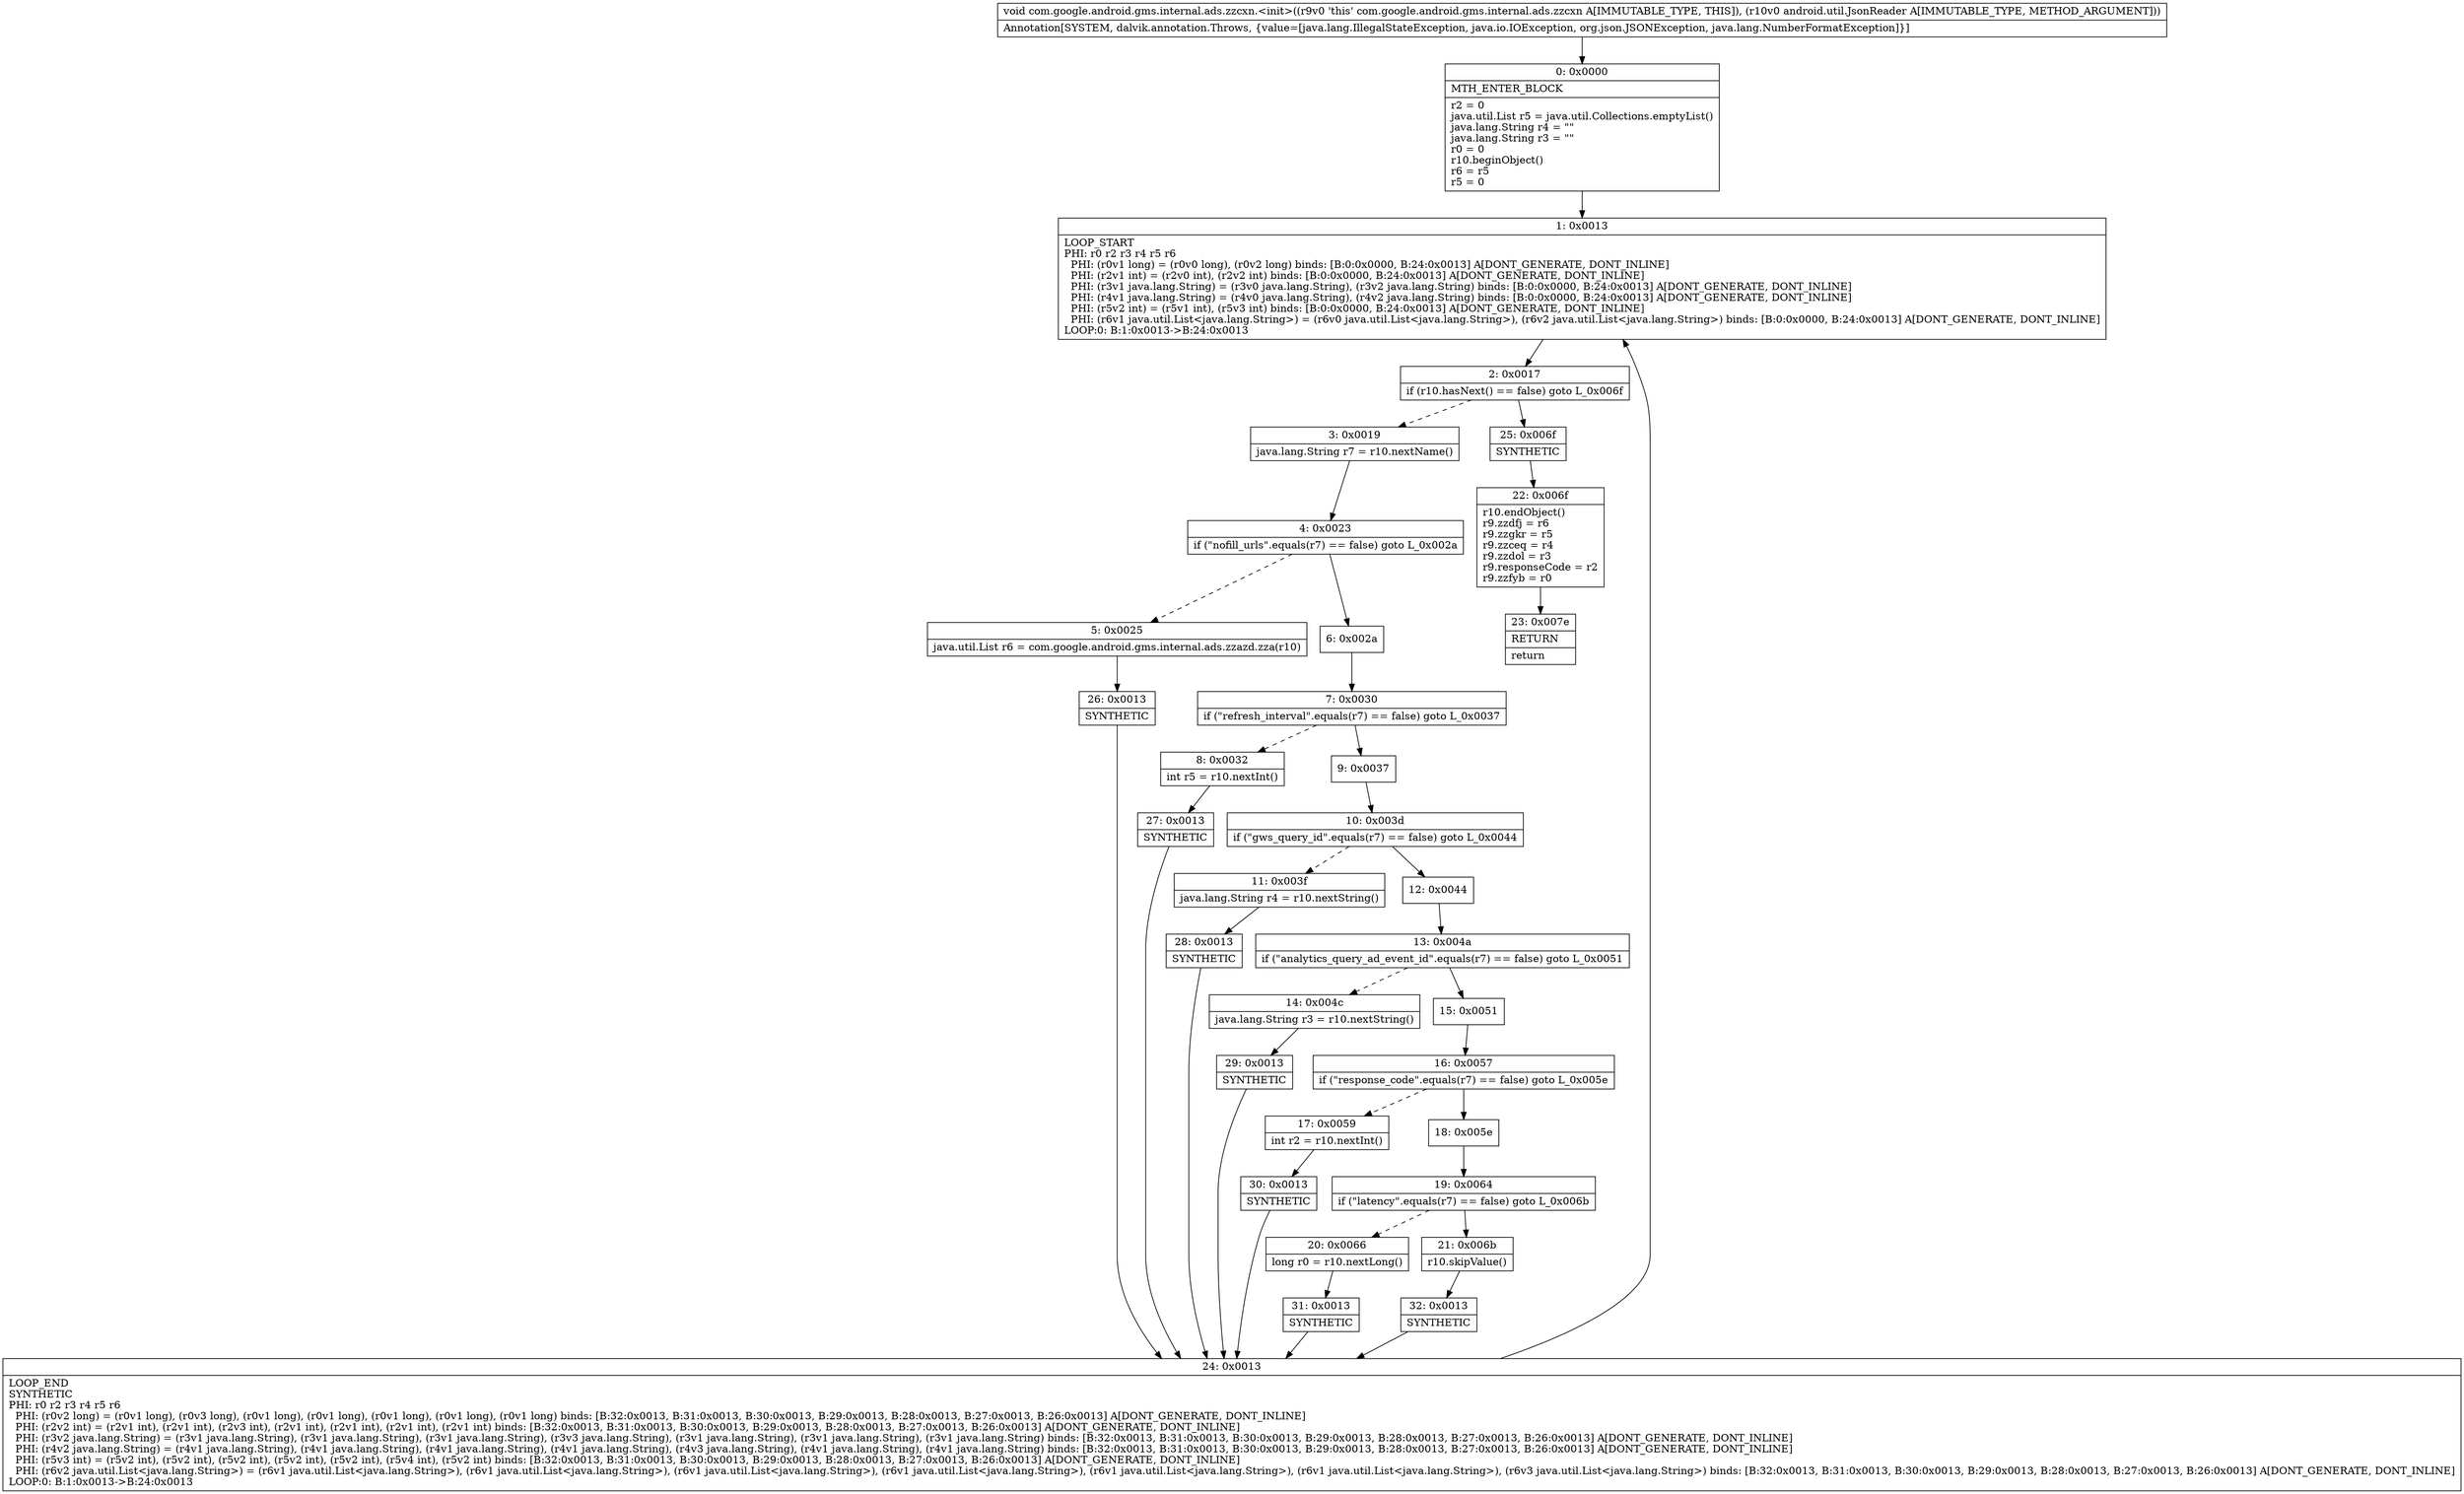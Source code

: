 digraph "CFG forcom.google.android.gms.internal.ads.zzcxn.\<init\>(Landroid\/util\/JsonReader;)V" {
Node_0 [shape=record,label="{0\:\ 0x0000|MTH_ENTER_BLOCK\l|r2 = 0\ljava.util.List r5 = java.util.Collections.emptyList()\ljava.lang.String r4 = \"\"\ljava.lang.String r3 = \"\"\lr0 = 0\lr10.beginObject()\lr6 = r5\lr5 = 0\l}"];
Node_1 [shape=record,label="{1\:\ 0x0013|LOOP_START\lPHI: r0 r2 r3 r4 r5 r6 \l  PHI: (r0v1 long) = (r0v0 long), (r0v2 long) binds: [B:0:0x0000, B:24:0x0013] A[DONT_GENERATE, DONT_INLINE]\l  PHI: (r2v1 int) = (r2v0 int), (r2v2 int) binds: [B:0:0x0000, B:24:0x0013] A[DONT_GENERATE, DONT_INLINE]\l  PHI: (r3v1 java.lang.String) = (r3v0 java.lang.String), (r3v2 java.lang.String) binds: [B:0:0x0000, B:24:0x0013] A[DONT_GENERATE, DONT_INLINE]\l  PHI: (r4v1 java.lang.String) = (r4v0 java.lang.String), (r4v2 java.lang.String) binds: [B:0:0x0000, B:24:0x0013] A[DONT_GENERATE, DONT_INLINE]\l  PHI: (r5v2 int) = (r5v1 int), (r5v3 int) binds: [B:0:0x0000, B:24:0x0013] A[DONT_GENERATE, DONT_INLINE]\l  PHI: (r6v1 java.util.List\<java.lang.String\>) = (r6v0 java.util.List\<java.lang.String\>), (r6v2 java.util.List\<java.lang.String\>) binds: [B:0:0x0000, B:24:0x0013] A[DONT_GENERATE, DONT_INLINE]\lLOOP:0: B:1:0x0013\-\>B:24:0x0013\l}"];
Node_2 [shape=record,label="{2\:\ 0x0017|if (r10.hasNext() == false) goto L_0x006f\l}"];
Node_3 [shape=record,label="{3\:\ 0x0019|java.lang.String r7 = r10.nextName()\l}"];
Node_4 [shape=record,label="{4\:\ 0x0023|if (\"nofill_urls\".equals(r7) == false) goto L_0x002a\l}"];
Node_5 [shape=record,label="{5\:\ 0x0025|java.util.List r6 = com.google.android.gms.internal.ads.zzazd.zza(r10)\l}"];
Node_6 [shape=record,label="{6\:\ 0x002a}"];
Node_7 [shape=record,label="{7\:\ 0x0030|if (\"refresh_interval\".equals(r7) == false) goto L_0x0037\l}"];
Node_8 [shape=record,label="{8\:\ 0x0032|int r5 = r10.nextInt()\l}"];
Node_9 [shape=record,label="{9\:\ 0x0037}"];
Node_10 [shape=record,label="{10\:\ 0x003d|if (\"gws_query_id\".equals(r7) == false) goto L_0x0044\l}"];
Node_11 [shape=record,label="{11\:\ 0x003f|java.lang.String r4 = r10.nextString()\l}"];
Node_12 [shape=record,label="{12\:\ 0x0044}"];
Node_13 [shape=record,label="{13\:\ 0x004a|if (\"analytics_query_ad_event_id\".equals(r7) == false) goto L_0x0051\l}"];
Node_14 [shape=record,label="{14\:\ 0x004c|java.lang.String r3 = r10.nextString()\l}"];
Node_15 [shape=record,label="{15\:\ 0x0051}"];
Node_16 [shape=record,label="{16\:\ 0x0057|if (\"response_code\".equals(r7) == false) goto L_0x005e\l}"];
Node_17 [shape=record,label="{17\:\ 0x0059|int r2 = r10.nextInt()\l}"];
Node_18 [shape=record,label="{18\:\ 0x005e}"];
Node_19 [shape=record,label="{19\:\ 0x0064|if (\"latency\".equals(r7) == false) goto L_0x006b\l}"];
Node_20 [shape=record,label="{20\:\ 0x0066|long r0 = r10.nextLong()\l}"];
Node_21 [shape=record,label="{21\:\ 0x006b|r10.skipValue()\l}"];
Node_22 [shape=record,label="{22\:\ 0x006f|r10.endObject()\lr9.zzdfj = r6\lr9.zzgkr = r5\lr9.zzceq = r4\lr9.zzdol = r3\lr9.responseCode = r2\lr9.zzfyb = r0\l}"];
Node_23 [shape=record,label="{23\:\ 0x007e|RETURN\l|return\l}"];
Node_24 [shape=record,label="{24\:\ 0x0013|LOOP_END\lSYNTHETIC\lPHI: r0 r2 r3 r4 r5 r6 \l  PHI: (r0v2 long) = (r0v1 long), (r0v3 long), (r0v1 long), (r0v1 long), (r0v1 long), (r0v1 long), (r0v1 long) binds: [B:32:0x0013, B:31:0x0013, B:30:0x0013, B:29:0x0013, B:28:0x0013, B:27:0x0013, B:26:0x0013] A[DONT_GENERATE, DONT_INLINE]\l  PHI: (r2v2 int) = (r2v1 int), (r2v1 int), (r2v3 int), (r2v1 int), (r2v1 int), (r2v1 int), (r2v1 int) binds: [B:32:0x0013, B:31:0x0013, B:30:0x0013, B:29:0x0013, B:28:0x0013, B:27:0x0013, B:26:0x0013] A[DONT_GENERATE, DONT_INLINE]\l  PHI: (r3v2 java.lang.String) = (r3v1 java.lang.String), (r3v1 java.lang.String), (r3v1 java.lang.String), (r3v3 java.lang.String), (r3v1 java.lang.String), (r3v1 java.lang.String), (r3v1 java.lang.String) binds: [B:32:0x0013, B:31:0x0013, B:30:0x0013, B:29:0x0013, B:28:0x0013, B:27:0x0013, B:26:0x0013] A[DONT_GENERATE, DONT_INLINE]\l  PHI: (r4v2 java.lang.String) = (r4v1 java.lang.String), (r4v1 java.lang.String), (r4v1 java.lang.String), (r4v1 java.lang.String), (r4v3 java.lang.String), (r4v1 java.lang.String), (r4v1 java.lang.String) binds: [B:32:0x0013, B:31:0x0013, B:30:0x0013, B:29:0x0013, B:28:0x0013, B:27:0x0013, B:26:0x0013] A[DONT_GENERATE, DONT_INLINE]\l  PHI: (r5v3 int) = (r5v2 int), (r5v2 int), (r5v2 int), (r5v2 int), (r5v2 int), (r5v4 int), (r5v2 int) binds: [B:32:0x0013, B:31:0x0013, B:30:0x0013, B:29:0x0013, B:28:0x0013, B:27:0x0013, B:26:0x0013] A[DONT_GENERATE, DONT_INLINE]\l  PHI: (r6v2 java.util.List\<java.lang.String\>) = (r6v1 java.util.List\<java.lang.String\>), (r6v1 java.util.List\<java.lang.String\>), (r6v1 java.util.List\<java.lang.String\>), (r6v1 java.util.List\<java.lang.String\>), (r6v1 java.util.List\<java.lang.String\>), (r6v1 java.util.List\<java.lang.String\>), (r6v3 java.util.List\<java.lang.String\>) binds: [B:32:0x0013, B:31:0x0013, B:30:0x0013, B:29:0x0013, B:28:0x0013, B:27:0x0013, B:26:0x0013] A[DONT_GENERATE, DONT_INLINE]\lLOOP:0: B:1:0x0013\-\>B:24:0x0013\l}"];
Node_25 [shape=record,label="{25\:\ 0x006f|SYNTHETIC\l}"];
Node_26 [shape=record,label="{26\:\ 0x0013|SYNTHETIC\l}"];
Node_27 [shape=record,label="{27\:\ 0x0013|SYNTHETIC\l}"];
Node_28 [shape=record,label="{28\:\ 0x0013|SYNTHETIC\l}"];
Node_29 [shape=record,label="{29\:\ 0x0013|SYNTHETIC\l}"];
Node_30 [shape=record,label="{30\:\ 0x0013|SYNTHETIC\l}"];
Node_31 [shape=record,label="{31\:\ 0x0013|SYNTHETIC\l}"];
Node_32 [shape=record,label="{32\:\ 0x0013|SYNTHETIC\l}"];
MethodNode[shape=record,label="{void com.google.android.gms.internal.ads.zzcxn.\<init\>((r9v0 'this' com.google.android.gms.internal.ads.zzcxn A[IMMUTABLE_TYPE, THIS]), (r10v0 android.util.JsonReader A[IMMUTABLE_TYPE, METHOD_ARGUMENT]))  | Annotation[SYSTEM, dalvik.annotation.Throws, \{value=[java.lang.IllegalStateException, java.io.IOException, org.json.JSONException, java.lang.NumberFormatException]\}]\l}"];
MethodNode -> Node_0;
Node_0 -> Node_1;
Node_1 -> Node_2;
Node_2 -> Node_3[style=dashed];
Node_2 -> Node_25;
Node_3 -> Node_4;
Node_4 -> Node_5[style=dashed];
Node_4 -> Node_6;
Node_5 -> Node_26;
Node_6 -> Node_7;
Node_7 -> Node_8[style=dashed];
Node_7 -> Node_9;
Node_8 -> Node_27;
Node_9 -> Node_10;
Node_10 -> Node_11[style=dashed];
Node_10 -> Node_12;
Node_11 -> Node_28;
Node_12 -> Node_13;
Node_13 -> Node_14[style=dashed];
Node_13 -> Node_15;
Node_14 -> Node_29;
Node_15 -> Node_16;
Node_16 -> Node_17[style=dashed];
Node_16 -> Node_18;
Node_17 -> Node_30;
Node_18 -> Node_19;
Node_19 -> Node_20[style=dashed];
Node_19 -> Node_21;
Node_20 -> Node_31;
Node_21 -> Node_32;
Node_22 -> Node_23;
Node_24 -> Node_1;
Node_25 -> Node_22;
Node_26 -> Node_24;
Node_27 -> Node_24;
Node_28 -> Node_24;
Node_29 -> Node_24;
Node_30 -> Node_24;
Node_31 -> Node_24;
Node_32 -> Node_24;
}

